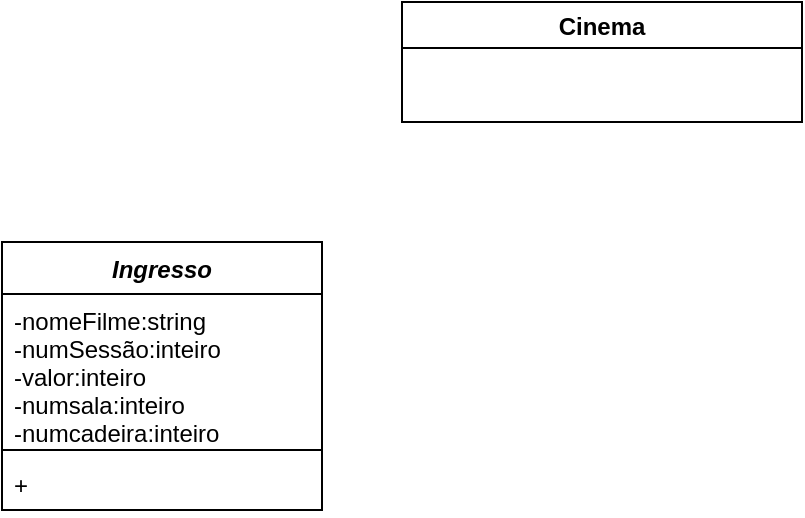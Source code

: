<mxfile version="15.2.9" type="github">
  <diagram id="go6zeLZJxYFDXEE2uTss" name="Page-1">
    <mxGraphModel dx="868" dy="1650" grid="1" gridSize="10" guides="1" tooltips="1" connect="1" arrows="1" fold="1" page="1" pageScale="1" pageWidth="827" pageHeight="1169" math="0" shadow="0">
      <root>
        <mxCell id="0" />
        <mxCell id="1" parent="0" />
        <mxCell id="BDxJv0gV5OG3XURA051H-1" value="Ingresso" style="swimlane;fontStyle=3;align=center;verticalAlign=top;childLayout=stackLayout;horizontal=1;startSize=26;horizontalStack=0;resizeParent=1;resizeParentMax=0;resizeLast=0;collapsible=1;marginBottom=0;" parent="1" vertex="1">
          <mxGeometry x="80" y="-710" width="160" height="134" as="geometry" />
        </mxCell>
        <mxCell id="BDxJv0gV5OG3XURA051H-2" value="-nomeFilme:string&#xa;-numSessão:inteiro&#xa;-valor:inteiro&#xa;-numsala:inteiro&#xa;-numcadeira:inteiro" style="text;strokeColor=none;fillColor=none;align=left;verticalAlign=top;spacingLeft=4;spacingRight=4;overflow=hidden;rotatable=0;points=[[0,0.5],[1,0.5]];portConstraint=eastwest;" parent="BDxJv0gV5OG3XURA051H-1" vertex="1">
          <mxGeometry y="26" width="160" height="74" as="geometry" />
        </mxCell>
        <mxCell id="BDxJv0gV5OG3XURA051H-3" value="" style="line;strokeWidth=1;fillColor=none;align=left;verticalAlign=middle;spacingTop=-1;spacingLeft=3;spacingRight=3;rotatable=0;labelPosition=right;points=[];portConstraint=eastwest;" parent="BDxJv0gV5OG3XURA051H-1" vertex="1">
          <mxGeometry y="100" width="160" height="8" as="geometry" />
        </mxCell>
        <mxCell id="BDxJv0gV5OG3XURA051H-4" value="+" style="text;strokeColor=none;fillColor=none;align=left;verticalAlign=top;spacingLeft=4;spacingRight=4;overflow=hidden;rotatable=0;points=[[0,0.5],[1,0.5]];portConstraint=eastwest;" parent="BDxJv0gV5OG3XURA051H-1" vertex="1">
          <mxGeometry y="108" width="160" height="26" as="geometry" />
        </mxCell>
        <mxCell id="eO83H6UT-yd0BwW-TJhk-3" value="Cinema" style="swimlane;" vertex="1" parent="1">
          <mxGeometry x="280" y="-830" width="200" height="60" as="geometry" />
        </mxCell>
      </root>
    </mxGraphModel>
  </diagram>
</mxfile>
